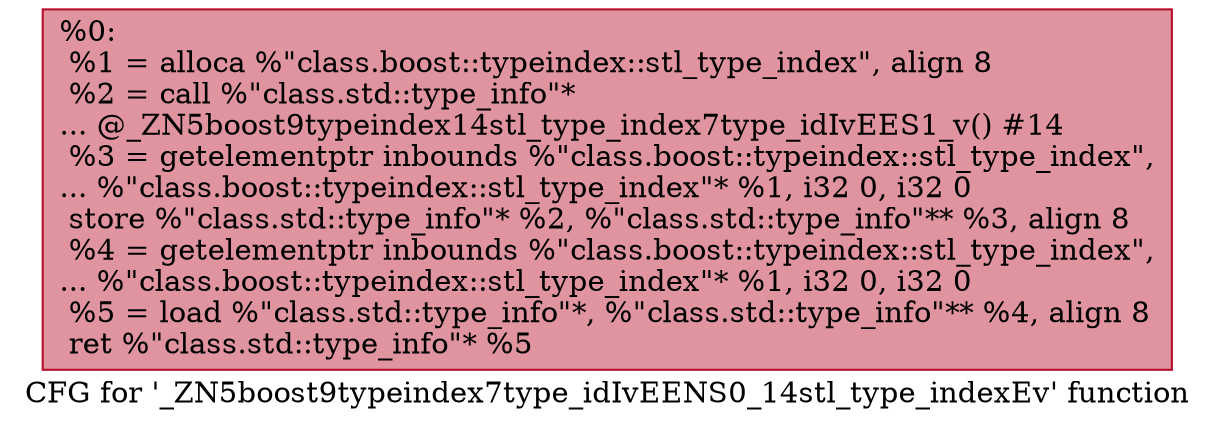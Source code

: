 digraph "CFG for '_ZN5boost9typeindex7type_idIvEENS0_14stl_type_indexEv' function" {
	label="CFG for '_ZN5boost9typeindex7type_idIvEENS0_14stl_type_indexEv' function";

	Node0x55aa9bb7a2e0 [shape=record,color="#b70d28ff", style=filled, fillcolor="#b70d2870",label="{%0:\l  %1 = alloca %\"class.boost::typeindex::stl_type_index\", align 8\l  %2 = call %\"class.std::type_info\"*\l... @_ZN5boost9typeindex14stl_type_index7type_idIvEES1_v() #14\l  %3 = getelementptr inbounds %\"class.boost::typeindex::stl_type_index\",\l... %\"class.boost::typeindex::stl_type_index\"* %1, i32 0, i32 0\l  store %\"class.std::type_info\"* %2, %\"class.std::type_info\"** %3, align 8\l  %4 = getelementptr inbounds %\"class.boost::typeindex::stl_type_index\",\l... %\"class.boost::typeindex::stl_type_index\"* %1, i32 0, i32 0\l  %5 = load %\"class.std::type_info\"*, %\"class.std::type_info\"** %4, align 8\l  ret %\"class.std::type_info\"* %5\l}"];
}
